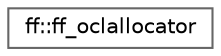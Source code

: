 digraph "类继承关系图"
{
 // LATEX_PDF_SIZE
  bgcolor="transparent";
  edge [fontname=Helvetica,fontsize=10,labelfontname=Helvetica,labelfontsize=10];
  node [fontname=Helvetica,fontsize=10,shape=box,height=0.2,width=0.4];
  rankdir="LR";
  Node0 [id="Node000000",label="ff::ff_oclallocator",height=0.2,width=0.4,color="grey40", fillcolor="white", style="filled",URL="$classff_1_1ff__oclallocator.html",tooltip=" "];
}
